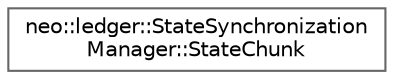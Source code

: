 digraph "Graphical Class Hierarchy"
{
 // LATEX_PDF_SIZE
  bgcolor="transparent";
  edge [fontname=Helvetica,fontsize=10,labelfontname=Helvetica,labelfontsize=10];
  node [fontname=Helvetica,fontsize=10,shape=box,height=0.2,width=0.4];
  rankdir="LR";
  Node0 [id="Node000000",label="neo::ledger::StateSynchronization\lManager::StateChunk",height=0.2,width=0.4,color="grey40", fillcolor="white", style="filled",URL="$structneo_1_1ledger_1_1_state_synchronization_manager_1_1_state_chunk.html",tooltip="State chunk for incremental synchronization."];
}
